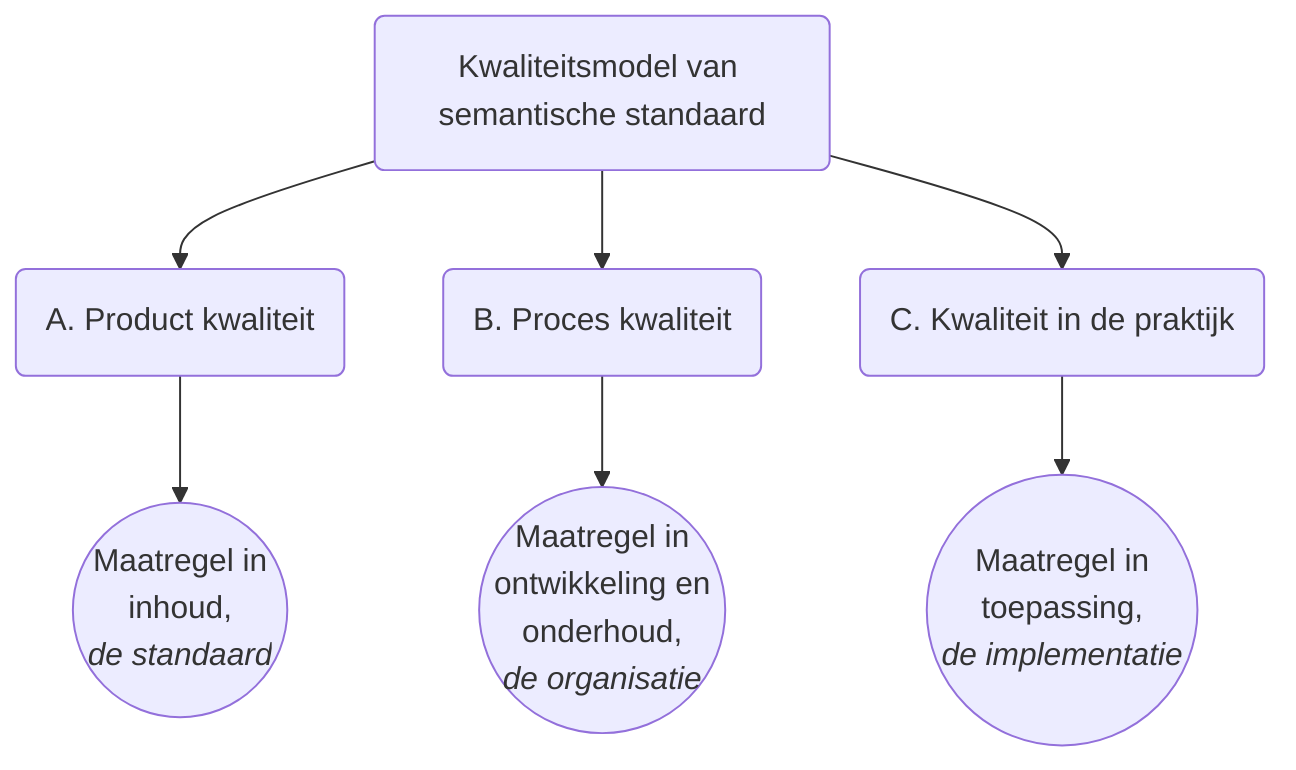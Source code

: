 graph TD;
    kwaliteit(Kwaliteitsmodel van semantische standaard);
    product(A. Product kwaliteit);
    proces(B. Proces kwaliteit);
    praktijk(C. Kwaliteit in de praktijk);
    standaard((Maatregel in<br>inhoud,<br><i>de standaard</i>));
    organisatie((Maatregel in<br>ontwikkeling en<br>onderhoud,<br><i>de organisatie</i>));
    implementatie((Maatregel in<br>toepassing,<br><i>de implementatie</i>));
    kwaliteit-->product;
    kwaliteit-->proces;
    kwaliteit-->praktijk;
    product-->standaard;
    proces-->organisatie;
    praktijk-->implementatie;